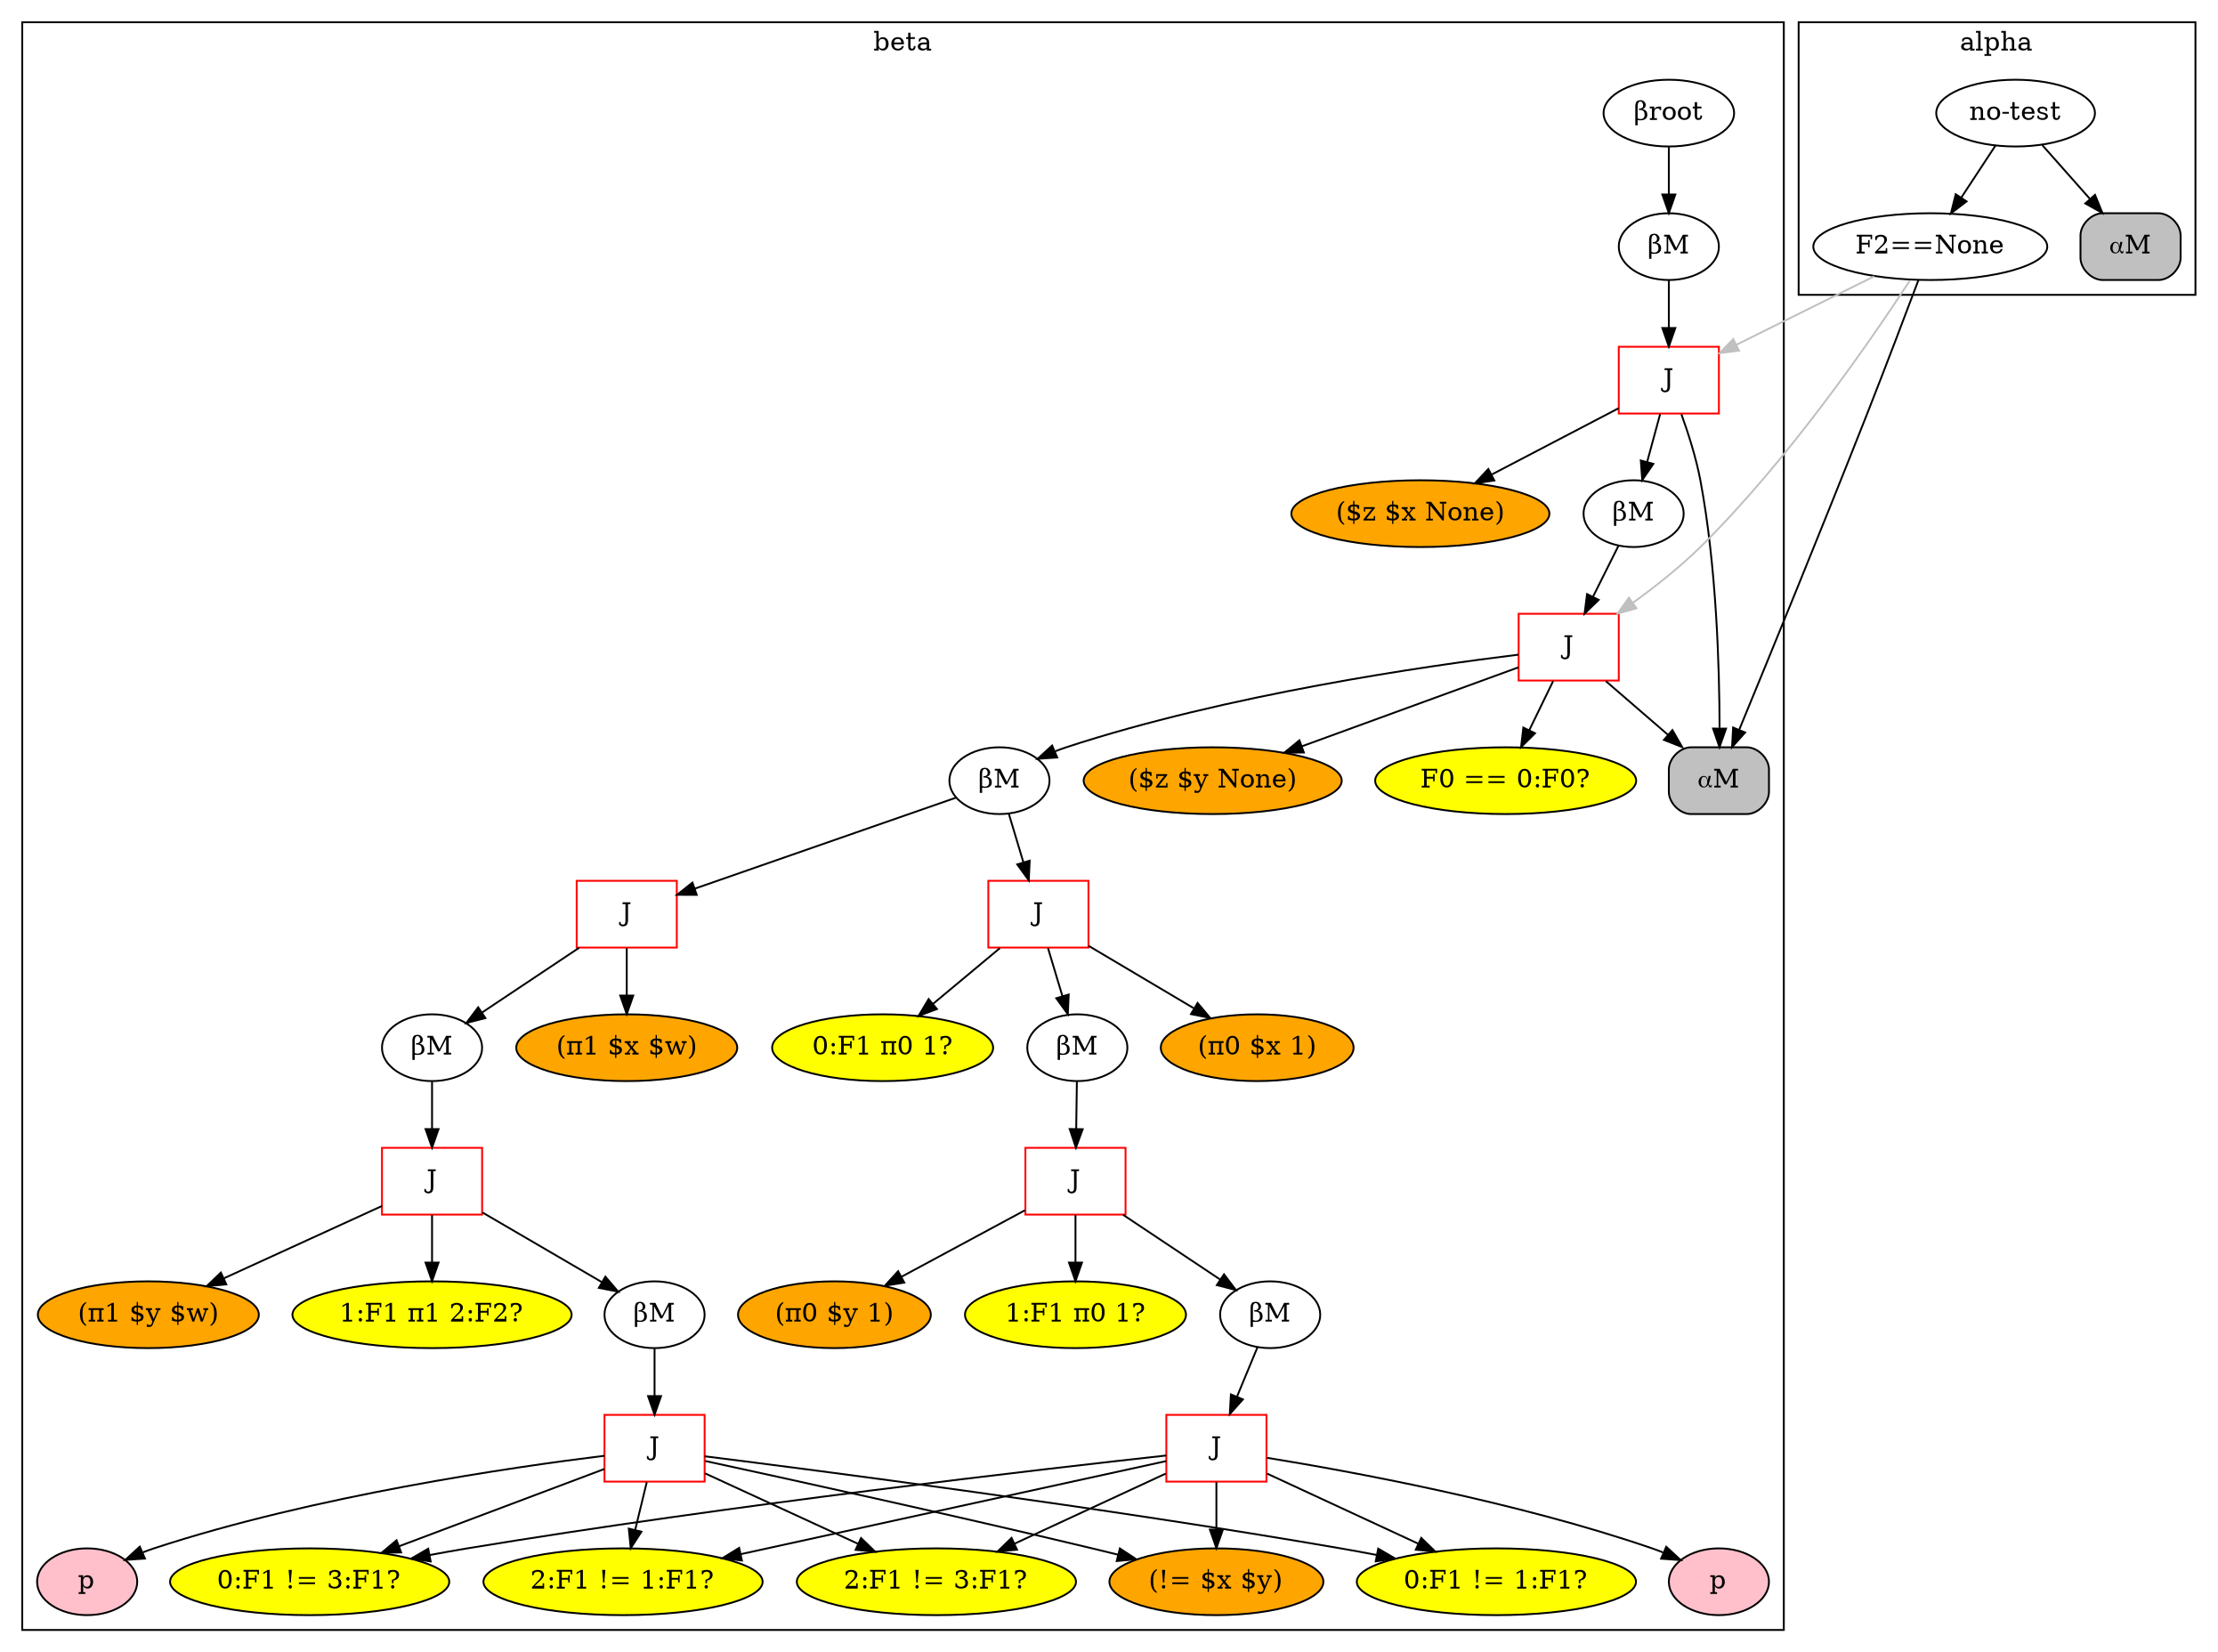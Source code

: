 digraph {
	subgraph cluster_1 {
	label = beta
	"BetaNode 0x7fda1fb5af98" [label="βroot"];
	"BetaNode 0x7fda1fb5af98" -> "BetaMemory 0x7fda1fb843c8";
	"BetaMemory 0x7fda1fb843c8" [label="βM"];
	"BetaMemory 0x7fda1fb843c8" -> "JoinNode 0x7fda1fb844a8";
	"JoinNode 0x7fda1fb844a8" [shape=box,color=red,label="J"];
	"JoinNode 0x7fda1fb844a8" -> "⍺M:<rete.alpha.AlphaMemory object at 0x7fda1fb84470>"
	"($z $x None)" [style=filled,fillcolor=orange];
	"JoinNode 0x7fda1fb844a8" -> "($z $x None)"
	"JoinNode 0x7fda1fb844a8" -> "BetaMemory 0x7fda1fb844e0";
	"BetaMemory 0x7fda1fb844e0" [label="βM"];
	"BetaMemory 0x7fda1fb844e0" -> "JoinNode 0x7fda1fb84518";
	"JoinNode 0x7fda1fb84518" [shape=box,color=red,label="J"];
	"JoinNode 0x7fda1fb84518" -> "⍺M:<rete.alpha.AlphaMemory object at 0x7fda1fb84470>"
	"($z $y None)" [style=filled,fillcolor=orange];
	"JoinNode 0x7fda1fb84518" -> "($z $y None)"
	"F0 == 0:F0?" [style=filled,fillcolor=yellow];
	"JoinNode 0x7fda1fb84518" -> "F0 == 0:F0?"
	"JoinNode 0x7fda1fb84518" -> "BetaMemory 0x7fda1fb84550";
	"BetaMemory 0x7fda1fb84550" [label="βM"];
	"BetaMemory 0x7fda1fb84550" -> "JoinNode 0x7fda1fb845c0";
	"JoinNode 0x7fda1fb845c0" [shape=box,color=red,label="J"];
	"(π1 $x $w)" [style=filled,fillcolor=orange];
	"JoinNode 0x7fda1fb845c0" -> "(π1 $x $w)"
	"JoinNode 0x7fda1fb845c0" -> "BetaMemory 0x7fda1fb845f8";
	"BetaMemory 0x7fda1fb845f8" [label="βM"];
	"BetaMemory 0x7fda1fb845f8" -> "JoinNode 0x7fda1fb84630";
	"JoinNode 0x7fda1fb84630" [shape=box,color=red,label="J"];
	"(π1 $y $w)" [style=filled,fillcolor=orange];
	"JoinNode 0x7fda1fb84630" -> "(π1 $y $w)"
	"1:F1 π1 2:F2?" [style=filled,fillcolor=yellow];
	"JoinNode 0x7fda1fb84630" -> "1:F1 π1 2:F2?"
	"JoinNode 0x7fda1fb84630" -> "BetaMemory 0x7fda1fb84668";
	"BetaMemory 0x7fda1fb84668" [label="βM"];
	"BetaMemory 0x7fda1fb84668" -> "JoinNode 0x7fda1fb846d8";
	"JoinNode 0x7fda1fb846d8" [shape=box,color=red,label="J"];
	"(!= $x $y)" [style=filled,fillcolor=orange];
	"JoinNode 0x7fda1fb846d8" -> "(!= $x $y)"
	"0:F1 != 1:F1?" [style=filled,fillcolor=yellow];
	"JoinNode 0x7fda1fb846d8" -> "0:F1 != 1:F1?"
	"0:F1 != 3:F1?" [style=filled,fillcolor=yellow];
	"JoinNode 0x7fda1fb846d8" -> "0:F1 != 3:F1?"
	"2:F1 != 1:F1?" [style=filled,fillcolor=yellow];
	"JoinNode 0x7fda1fb846d8" -> "2:F1 != 1:F1?"
	"2:F1 != 3:F1?" [style=filled,fillcolor=yellow];
	"JoinNode 0x7fda1fb846d8" -> "2:F1 != 3:F1?"
	"JoinNode 0x7fda1fb846d8" -> "PNode 0x7fda1fb84390";
	"PNode 0x7fda1fb84390" [style=filled,fillcolor=pink,label="p"];
	"BetaMemory 0x7fda1fb84550" -> "JoinNode 0x7fda1fb849e8";
	"JoinNode 0x7fda1fb849e8" [shape=box,color=red,label="J"];
	"(π0 $x 1)" [style=filled,fillcolor=orange];
	"JoinNode 0x7fda1fb849e8" -> "(π0 $x 1)"
	"0:F1 π0 1?" [style=filled,fillcolor=yellow];
	"JoinNode 0x7fda1fb849e8" -> "0:F1 π0 1?"
	"JoinNode 0x7fda1fb849e8" -> "BetaMemory 0x7fda1fb84978";
	"BetaMemory 0x7fda1fb84978" [label="βM"];
	"BetaMemory 0x7fda1fb84978" -> "JoinNode 0x7fda1fb84a20";
	"JoinNode 0x7fda1fb84a20" [shape=box,color=red,label="J"];
	"(π0 $y 1)" [style=filled,fillcolor=orange];
	"JoinNode 0x7fda1fb84a20" -> "(π0 $y 1)"
	"1:F1 π0 1?" [style=filled,fillcolor=yellow];
	"JoinNode 0x7fda1fb84a20" -> "1:F1 π0 1?"
	"JoinNode 0x7fda1fb84a20" -> "BetaMemory 0x7fda1fb84a90";
	"BetaMemory 0x7fda1fb84a90" [label="βM"];
	"BetaMemory 0x7fda1fb84a90" -> "JoinNode 0x7fda1fb84ac8";
	"JoinNode 0x7fda1fb84ac8" [shape=box,color=red,label="J"];
	"(!= $x $y)" [style=filled,fillcolor=orange];
	"JoinNode 0x7fda1fb84ac8" -> "(!= $x $y)"
	"0:F1 != 1:F1?" [style=filled,fillcolor=yellow];
	"JoinNode 0x7fda1fb84ac8" -> "0:F1 != 1:F1?"
	"0:F1 != 3:F1?" [style=filled,fillcolor=yellow];
	"JoinNode 0x7fda1fb84ac8" -> "0:F1 != 3:F1?"
	"2:F1 != 1:F1?" [style=filled,fillcolor=yellow];
	"JoinNode 0x7fda1fb84ac8" -> "2:F1 != 1:F1?"
	"2:F1 != 3:F1?" [style=filled,fillcolor=yellow];
	"JoinNode 0x7fda1fb84ac8" -> "2:F1 != 3:F1?"
	"JoinNode 0x7fda1fb84ac8" -> "PNode 0x7fda1fb84940";
	"PNode 0x7fda1fb84940" [style=filled,fillcolor=pink,label="p"];
	}
	subgraph cluster_0 {
	label = alpha
	"no-test" -> "F2==None";
	"F2==None" -> "⍺M:<rete.alpha.AlphaMemory object at 0x7fda1fb84470>";
	"⍺M:<rete.alpha.AlphaMemory object at 0x7fda1fb84470>" [shape=box, style="rounded,filled", label="⍺M", fillcolor=gray];
	"no-test" -> "⍺M:<rete.alpha.AlphaMemory object at 0x7fda1fb5ac50>";
	"⍺M:<rete.alpha.AlphaMemory object at 0x7fda1fb5ac50>" [shape=box, style="rounded,filled", label="⍺M", fillcolor=gray];
	}
	"F2==None" -> "JoinNode 0x7fda1fb844a8" [color=gray];
	"F2==None" -> "JoinNode 0x7fda1fb84518" [color=gray];
}